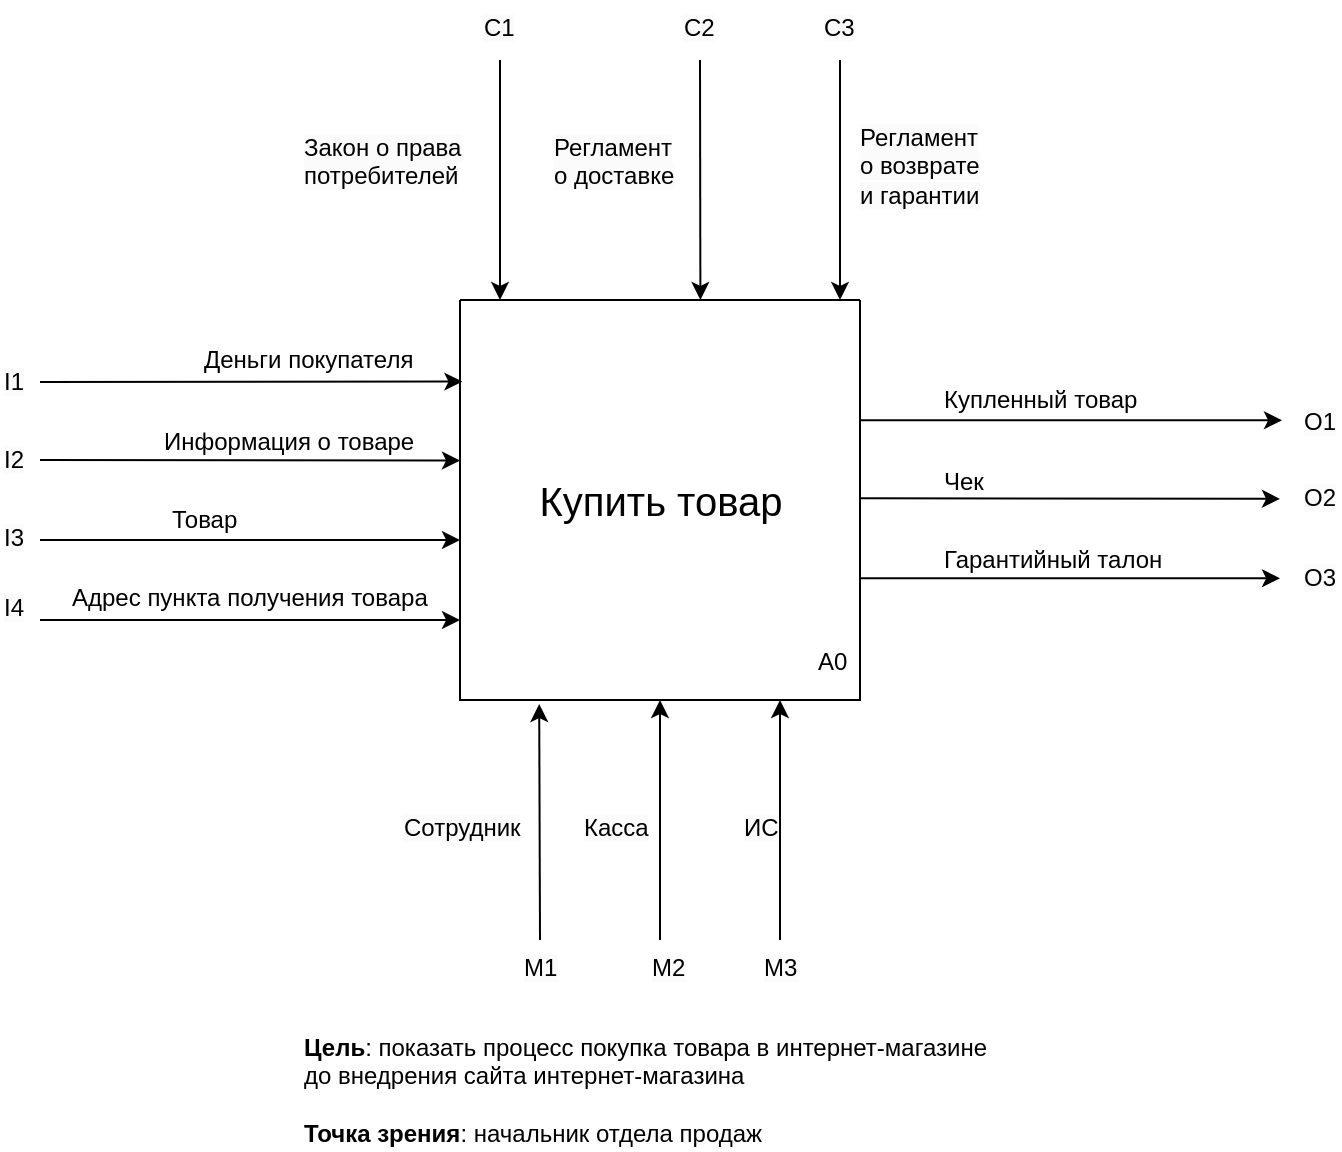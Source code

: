 <mxfile version="23.1.6" type="github">
  <diagram name="Страница — 1" id="-jlcCdeiFVEZERVsJlap">
    <mxGraphModel dx="1010" dy="562" grid="0" gridSize="10" guides="1" tooltips="1" connect="1" arrows="1" fold="1" page="1" pageScale="1" pageWidth="827" pageHeight="1169" math="0" shadow="0">
      <root>
        <mxCell id="0" />
        <mxCell id="1" parent="0" />
        <mxCell id="zAzXdcStVelF8dnWrGgn-1" value="" style="swimlane;startSize=0;" parent="1" vertex="1">
          <mxGeometry x="320" y="240" width="200" height="200" as="geometry" />
        </mxCell>
        <mxCell id="zAzXdcStVelF8dnWrGgn-2" value="&lt;font style=&quot;font-size: 20px;&quot;&gt;Купить товар&lt;/font&gt;" style="text;html=1;align=center;verticalAlign=middle;resizable=0;points=[];autosize=1;strokeColor=none;fillColor=none;" parent="zAzXdcStVelF8dnWrGgn-1" vertex="1">
          <mxGeometry x="25" y="80" width="150" height="40" as="geometry" />
        </mxCell>
        <mxCell id="zAzXdcStVelF8dnWrGgn-37" value="&lt;div style=&quot;text-align: center;&quot;&gt;А0&lt;/div&gt;" style="text;whiteSpace=wrap;html=1;" parent="zAzXdcStVelF8dnWrGgn-1" vertex="1">
          <mxGeometry x="177" y="167" width="20" height="30" as="geometry" />
        </mxCell>
        <mxCell id="zAzXdcStVelF8dnWrGgn-3" value="" style="endArrow=classic;html=1;rounded=0;" parent="1" edge="1">
          <mxGeometry width="50" height="50" relative="1" as="geometry">
            <mxPoint x="340" y="120" as="sourcePoint" />
            <mxPoint x="340" y="240" as="targetPoint" />
          </mxGeometry>
        </mxCell>
        <mxCell id="zAzXdcStVelF8dnWrGgn-4" value="" style="endArrow=classic;html=1;rounded=0;entryX=0.466;entryY=0;entryDx=0;entryDy=0;entryPerimeter=0;" parent="1" edge="1">
          <mxGeometry width="50" height="50" relative="1" as="geometry">
            <mxPoint x="440" y="120" as="sourcePoint" />
            <mxPoint x="440.2" y="240" as="targetPoint" />
          </mxGeometry>
        </mxCell>
        <mxCell id="zAzXdcStVelF8dnWrGgn-5" value="" style="endArrow=classic;html=1;rounded=0;entryX=0.466;entryY=0;entryDx=0;entryDy=0;entryPerimeter=0;" parent="1" edge="1">
          <mxGeometry width="50" height="50" relative="1" as="geometry">
            <mxPoint x="510" y="120" as="sourcePoint" />
            <mxPoint x="510" y="240" as="targetPoint" />
          </mxGeometry>
        </mxCell>
        <mxCell id="zAzXdcStVelF8dnWrGgn-6" value="&lt;span style=&quot;caret-color: rgb(0, 0, 0); color: rgb(0, 0, 0); font-family: Helvetica; font-style: normal; font-variant-caps: normal; font-weight: 400; letter-spacing: normal; text-align: center; text-indent: 0px; text-transform: none; word-spacing: 0px; -webkit-text-stroke-width: 0px; background-color: rgb(251, 251, 251); text-decoration: none; float: none; display: inline !important;&quot;&gt;&lt;font style=&quot;font-size: 12px;&quot;&gt;Закон о права потребителей&lt;/font&gt;&lt;/span&gt;" style="text;whiteSpace=wrap;html=1;" parent="1" vertex="1">
          <mxGeometry x="240" y="150" width="90" height="40" as="geometry" />
        </mxCell>
        <mxCell id="zAzXdcStVelF8dnWrGgn-7" value="&lt;span style=&quot;caret-color: rgb(0, 0, 0); color: rgb(0, 0, 0); font-family: Helvetica; font-style: normal; font-variant-caps: normal; font-weight: 400; letter-spacing: normal; text-align: center; text-indent: 0px; text-transform: none; word-spacing: 0px; -webkit-text-stroke-width: 0px; background-color: rgb(251, 251, 251); text-decoration: none; float: none; display: inline !important;&quot;&gt;&lt;font style=&quot;font-size: 12px;&quot;&gt;Регламент &lt;br&gt;о возврате и гарантии&lt;/font&gt;&lt;/span&gt;" style="text;whiteSpace=wrap;html=1;" parent="1" vertex="1">
          <mxGeometry x="518" y="145" width="70" height="50" as="geometry" />
        </mxCell>
        <mxCell id="zAzXdcStVelF8dnWrGgn-8" value="&lt;span style=&quot;caret-color: rgb(0, 0, 0); color: rgb(0, 0, 0); font-family: Helvetica; font-style: normal; font-variant-caps: normal; font-weight: 400; letter-spacing: normal; text-align: center; text-indent: 0px; text-transform: none; word-spacing: 0px; -webkit-text-stroke-width: 0px; background-color: rgb(251, 251, 251); text-decoration: none; float: none; display: inline !important;&quot;&gt;&lt;font style=&quot;font-size: 12px;&quot;&gt;Регламент &lt;br&gt;о доставке&lt;/font&gt;&lt;/span&gt;" style="text;whiteSpace=wrap;html=1;" parent="1" vertex="1">
          <mxGeometry x="365" y="150" width="70" height="40" as="geometry" />
        </mxCell>
        <mxCell id="zAzXdcStVelF8dnWrGgn-9" value="&lt;span style=&quot;caret-color: rgb(0, 0, 0); color: rgb(0, 0, 0); font-family: Helvetica; font-style: normal; font-variant-caps: normal; font-weight: 400; letter-spacing: normal; text-align: center; text-indent: 0px; text-transform: none; word-spacing: 0px; -webkit-text-stroke-width: 0px; background-color: rgb(251, 251, 251); text-decoration: none; float: none; display: inline !important;&quot;&gt;&lt;font style=&quot;font-size: 12px;&quot;&gt;С1&lt;/font&gt;&lt;/span&gt;" style="text;whiteSpace=wrap;html=1;" parent="1" vertex="1">
          <mxGeometry x="330" y="90" width="20" height="30" as="geometry" />
        </mxCell>
        <mxCell id="zAzXdcStVelF8dnWrGgn-10" value="&lt;span style=&quot;caret-color: rgb(0, 0, 0); color: rgb(0, 0, 0); font-family: Helvetica; font-style: normal; font-variant-caps: normal; font-weight: 400; letter-spacing: normal; text-align: center; text-indent: 0px; text-transform: none; word-spacing: 0px; -webkit-text-stroke-width: 0px; background-color: rgb(251, 251, 251); text-decoration: none; float: none; display: inline !important;&quot;&gt;&lt;font style=&quot;font-size: 12px;&quot;&gt;С2&lt;/font&gt;&lt;/span&gt;" style="text;whiteSpace=wrap;html=1;" parent="1" vertex="1">
          <mxGeometry x="430" y="90" width="20" height="30" as="geometry" />
        </mxCell>
        <mxCell id="zAzXdcStVelF8dnWrGgn-11" value="&lt;span style=&quot;caret-color: rgb(0, 0, 0); color: rgb(0, 0, 0); font-family: Helvetica; font-style: normal; font-variant-caps: normal; font-weight: 400; letter-spacing: normal; text-align: center; text-indent: 0px; text-transform: none; word-spacing: 0px; -webkit-text-stroke-width: 0px; background-color: rgb(251, 251, 251); text-decoration: none; float: none; display: inline !important;&quot;&gt;&lt;font style=&quot;font-size: 12px;&quot;&gt;С3&lt;/font&gt;&lt;/span&gt;" style="text;whiteSpace=wrap;html=1;" parent="1" vertex="1">
          <mxGeometry x="500" y="90" width="20" height="30" as="geometry" />
        </mxCell>
        <mxCell id="zAzXdcStVelF8dnWrGgn-12" value="" style="endArrow=classic;html=1;rounded=0;entryX=0.006;entryY=0.204;entryDx=0;entryDy=0;entryPerimeter=0;" parent="1" target="zAzXdcStVelF8dnWrGgn-1" edge="1">
          <mxGeometry width="50" height="50" relative="1" as="geometry">
            <mxPoint x="110" y="281" as="sourcePoint" />
            <mxPoint x="230" y="230" as="targetPoint" />
          </mxGeometry>
        </mxCell>
        <mxCell id="zAzXdcStVelF8dnWrGgn-13" value="" style="endArrow=classic;html=1;rounded=0;" parent="1" edge="1">
          <mxGeometry width="50" height="50" relative="1" as="geometry">
            <mxPoint x="110" y="320" as="sourcePoint" />
            <mxPoint x="320.0" y="320.273" as="targetPoint" />
          </mxGeometry>
        </mxCell>
        <mxCell id="zAzXdcStVelF8dnWrGgn-14" value="" style="endArrow=classic;html=1;rounded=0;" parent="1" edge="1">
          <mxGeometry width="50" height="50" relative="1" as="geometry">
            <mxPoint x="110" y="360" as="sourcePoint" />
            <mxPoint x="320" y="360" as="targetPoint" />
          </mxGeometry>
        </mxCell>
        <mxCell id="zAzXdcStVelF8dnWrGgn-15" value="" style="endArrow=classic;html=1;rounded=0;" parent="1" edge="1">
          <mxGeometry width="50" height="50" relative="1" as="geometry">
            <mxPoint x="110" y="400" as="sourcePoint" />
            <mxPoint x="320" y="400" as="targetPoint" />
          </mxGeometry>
        </mxCell>
        <mxCell id="zAzXdcStVelF8dnWrGgn-16" value="&lt;div style=&quot;text-align: center;&quot;&gt;Деньги покупателя&lt;/div&gt;" style="text;whiteSpace=wrap;html=1;" parent="1" vertex="1">
          <mxGeometry x="190" y="256" width="120" height="20" as="geometry" />
        </mxCell>
        <mxCell id="zAzXdcStVelF8dnWrGgn-18" value="&lt;div style=&quot;text-align: center;&quot;&gt;Информация о товаре&lt;/div&gt;" style="text;whiteSpace=wrap;html=1;" parent="1" vertex="1">
          <mxGeometry x="170" y="297" width="140" height="20" as="geometry" />
        </mxCell>
        <mxCell id="zAzXdcStVelF8dnWrGgn-21" value="&lt;div style=&quot;text-align: center;&quot;&gt;Товар&lt;/div&gt;" style="text;whiteSpace=wrap;html=1;" parent="1" vertex="1">
          <mxGeometry x="174" y="336" width="50" height="20" as="geometry" />
        </mxCell>
        <mxCell id="zAzXdcStVelF8dnWrGgn-22" value="&lt;div style=&quot;text-align: center;&quot;&gt;Адрес пункта получения товара&lt;/div&gt;" style="text;whiteSpace=wrap;html=1;" parent="1" vertex="1">
          <mxGeometry x="124" y="375" width="190" height="20" as="geometry" />
        </mxCell>
        <mxCell id="zAzXdcStVelF8dnWrGgn-23" value="&lt;span style=&quot;caret-color: rgb(0, 0, 0); color: rgb(0, 0, 0); font-family: Helvetica; font-style: normal; font-variant-caps: normal; font-weight: 400; letter-spacing: normal; text-align: center; text-indent: 0px; text-transform: none; word-spacing: 0px; -webkit-text-stroke-width: 0px; background-color: rgb(251, 251, 251); text-decoration: none; float: none; display: inline !important;&quot;&gt;&lt;font style=&quot;font-size: 12px;&quot;&gt;I1&lt;/font&gt;&lt;/span&gt;" style="text;whiteSpace=wrap;html=1;" parent="1" vertex="1">
          <mxGeometry x="90" y="267" width="20" height="30" as="geometry" />
        </mxCell>
        <mxCell id="zAzXdcStVelF8dnWrGgn-24" value="&lt;span style=&quot;caret-color: rgb(0, 0, 0); color: rgb(0, 0, 0); font-family: Helvetica; font-style: normal; font-variant-caps: normal; font-weight: 400; letter-spacing: normal; text-align: center; text-indent: 0px; text-transform: none; word-spacing: 0px; -webkit-text-stroke-width: 0px; background-color: rgb(251, 251, 251); text-decoration: none; float: none; display: inline !important;&quot;&gt;&lt;font style=&quot;font-size: 12px;&quot;&gt;I2&lt;/font&gt;&lt;/span&gt;" style="text;whiteSpace=wrap;html=1;" parent="1" vertex="1">
          <mxGeometry x="90" y="306" width="20" height="30" as="geometry" />
        </mxCell>
        <mxCell id="zAzXdcStVelF8dnWrGgn-25" value="&lt;span style=&quot;caret-color: rgb(0, 0, 0); color: rgb(0, 0, 0); font-family: Helvetica; font-style: normal; font-variant-caps: normal; font-weight: 400; letter-spacing: normal; text-align: center; text-indent: 0px; text-transform: none; word-spacing: 0px; -webkit-text-stroke-width: 0px; background-color: rgb(251, 251, 251); text-decoration: none; float: none; display: inline !important;&quot;&gt;&lt;font style=&quot;font-size: 12px;&quot;&gt;I3&lt;/font&gt;&lt;/span&gt;" style="text;whiteSpace=wrap;html=1;" parent="1" vertex="1">
          <mxGeometry x="90" y="345" width="20" height="30" as="geometry" />
        </mxCell>
        <mxCell id="zAzXdcStVelF8dnWrGgn-26" value="&lt;span style=&quot;caret-color: rgb(0, 0, 0); color: rgb(0, 0, 0); font-family: Helvetica; font-style: normal; font-variant-caps: normal; font-weight: 400; letter-spacing: normal; text-align: center; text-indent: 0px; text-transform: none; word-spacing: 0px; -webkit-text-stroke-width: 0px; background-color: rgb(251, 251, 251); text-decoration: none; float: none; display: inline !important;&quot;&gt;&lt;font style=&quot;font-size: 12px;&quot;&gt;I4&lt;/font&gt;&lt;/span&gt;" style="text;whiteSpace=wrap;html=1;" parent="1" vertex="1">
          <mxGeometry x="90" y="380" width="20" height="30" as="geometry" />
        </mxCell>
        <mxCell id="zAzXdcStVelF8dnWrGgn-27" value="" style="endArrow=classic;html=1;rounded=0;entryX=0.006;entryY=0.204;entryDx=0;entryDy=0;entryPerimeter=0;" parent="1" edge="1">
          <mxGeometry width="50" height="50" relative="1" as="geometry">
            <mxPoint x="520" y="300.17" as="sourcePoint" />
            <mxPoint x="731" y="300.17" as="targetPoint" />
          </mxGeometry>
        </mxCell>
        <mxCell id="zAzXdcStVelF8dnWrGgn-28" value="" style="endArrow=classic;html=1;rounded=0;" parent="1" edge="1">
          <mxGeometry width="50" height="50" relative="1" as="geometry">
            <mxPoint x="520" y="339.17" as="sourcePoint" />
            <mxPoint x="730.0" y="339.443" as="targetPoint" />
          </mxGeometry>
        </mxCell>
        <mxCell id="zAzXdcStVelF8dnWrGgn-29" value="" style="endArrow=classic;html=1;rounded=0;" parent="1" edge="1">
          <mxGeometry width="50" height="50" relative="1" as="geometry">
            <mxPoint x="520" y="379.17" as="sourcePoint" />
            <mxPoint x="730" y="379.17" as="targetPoint" />
          </mxGeometry>
        </mxCell>
        <mxCell id="zAzXdcStVelF8dnWrGgn-31" value="&lt;div style=&quot;text-align: center;&quot;&gt;Купленный товар&lt;/div&gt;" style="text;whiteSpace=wrap;html=1;" parent="1" vertex="1">
          <mxGeometry x="560" y="276.09" width="120" height="20" as="geometry" />
        </mxCell>
        <mxCell id="zAzXdcStVelF8dnWrGgn-32" value="&lt;div style=&quot;text-align: center;&quot;&gt;Чек&lt;/div&gt;" style="text;whiteSpace=wrap;html=1;" parent="1" vertex="1">
          <mxGeometry x="560" y="317.09" width="120" height="20" as="geometry" />
        </mxCell>
        <mxCell id="zAzXdcStVelF8dnWrGgn-33" value="&lt;div style=&quot;text-align: center;&quot;&gt;Гарантийный талон&lt;/div&gt;" style="text;whiteSpace=wrap;html=1;" parent="1" vertex="1">
          <mxGeometry x="560" y="356.09" width="120" height="20" as="geometry" />
        </mxCell>
        <mxCell id="zAzXdcStVelF8dnWrGgn-34" value="&lt;span style=&quot;caret-color: rgb(0, 0, 0); color: rgb(0, 0, 0); font-family: Helvetica; font-style: normal; font-variant-caps: normal; font-weight: 400; letter-spacing: normal; text-align: center; text-indent: 0px; text-transform: none; word-spacing: 0px; -webkit-text-stroke-width: 0px; background-color: rgb(251, 251, 251); text-decoration: none; float: none; display: inline !important;&quot;&gt;&lt;font style=&quot;font-size: 12px;&quot;&gt;О1&lt;/font&gt;&lt;/span&gt;" style="text;whiteSpace=wrap;html=1;" parent="1" vertex="1">
          <mxGeometry x="740" y="287" width="20" height="30" as="geometry" />
        </mxCell>
        <mxCell id="zAzXdcStVelF8dnWrGgn-35" value="&lt;span style=&quot;caret-color: rgb(0, 0, 0); color: rgb(0, 0, 0); font-family: Helvetica; font-style: normal; font-variant-caps: normal; font-weight: 400; letter-spacing: normal; text-align: center; text-indent: 0px; text-transform: none; word-spacing: 0px; -webkit-text-stroke-width: 0px; background-color: rgb(251, 251, 251); text-decoration: none; float: none; display: inline !important;&quot;&gt;&lt;font style=&quot;font-size: 12px;&quot;&gt;O2&lt;/font&gt;&lt;/span&gt;" style="text;whiteSpace=wrap;html=1;" parent="1" vertex="1">
          <mxGeometry x="740" y="325" width="20" height="30" as="geometry" />
        </mxCell>
        <mxCell id="zAzXdcStVelF8dnWrGgn-36" value="&lt;span style=&quot;caret-color: rgb(0, 0, 0); color: rgb(0, 0, 0); font-family: Helvetica; font-style: normal; font-variant-caps: normal; font-weight: 400; letter-spacing: normal; text-align: center; text-indent: 0px; text-transform: none; word-spacing: 0px; -webkit-text-stroke-width: 0px; background-color: rgb(251, 251, 251); text-decoration: none; float: none; display: inline !important;&quot;&gt;&lt;font style=&quot;font-size: 12px;&quot;&gt;O3&lt;/font&gt;&lt;/span&gt;" style="text;whiteSpace=wrap;html=1;" parent="1" vertex="1">
          <mxGeometry x="740" y="365" width="20" height="30" as="geometry" />
        </mxCell>
        <mxCell id="zAzXdcStVelF8dnWrGgn-38" value="" style="endArrow=classic;html=1;rounded=0;entryX=0.198;entryY=1.01;entryDx=0;entryDy=0;entryPerimeter=0;" parent="1" target="zAzXdcStVelF8dnWrGgn-1" edge="1">
          <mxGeometry width="50" height="50" relative="1" as="geometry">
            <mxPoint x="360" y="560" as="sourcePoint" />
            <mxPoint x="309.58" y="560" as="targetPoint" />
          </mxGeometry>
        </mxCell>
        <mxCell id="zAzXdcStVelF8dnWrGgn-39" value="" style="endArrow=classic;html=1;rounded=0;entryX=0.5;entryY=1;entryDx=0;entryDy=0;" parent="1" target="zAzXdcStVelF8dnWrGgn-1" edge="1">
          <mxGeometry width="50" height="50" relative="1" as="geometry">
            <mxPoint x="420" y="560" as="sourcePoint" />
            <mxPoint x="409.78" y="560" as="targetPoint" />
          </mxGeometry>
        </mxCell>
        <mxCell id="zAzXdcStVelF8dnWrGgn-40" value="" style="endArrow=classic;html=1;rounded=0;entryX=0.84;entryY=1.023;entryDx=0;entryDy=0;entryPerimeter=0;" parent="1" edge="1">
          <mxGeometry width="50" height="50" relative="1" as="geometry">
            <mxPoint x="480" y="560" as="sourcePoint" />
            <mxPoint x="480.0" y="440.0" as="targetPoint" />
          </mxGeometry>
        </mxCell>
        <mxCell id="zAzXdcStVelF8dnWrGgn-41" value="&lt;span style=&quot;caret-color: rgb(0, 0, 0); color: rgb(0, 0, 0); font-family: Helvetica; font-style: normal; font-variant-caps: normal; font-weight: 400; letter-spacing: normal; text-align: center; text-indent: 0px; text-transform: none; word-spacing: 0px; -webkit-text-stroke-width: 0px; background-color: rgb(251, 251, 251); text-decoration: none; float: none; display: inline !important;&quot;&gt;&lt;font style=&quot;font-size: 12px;&quot;&gt;Сотрудник&lt;/font&gt;&lt;/span&gt;" style="text;whiteSpace=wrap;html=1;" parent="1" vertex="1">
          <mxGeometry x="290" y="490" width="70" height="40" as="geometry" />
        </mxCell>
        <mxCell id="zAzXdcStVelF8dnWrGgn-42" value="&lt;span style=&quot;caret-color: rgb(0, 0, 0); color: rgb(0, 0, 0); font-family: Helvetica; font-style: normal; font-variant-caps: normal; font-weight: 400; letter-spacing: normal; text-align: center; text-indent: 0px; text-transform: none; word-spacing: 0px; -webkit-text-stroke-width: 0px; background-color: rgb(251, 251, 251); text-decoration: none; float: none; display: inline !important;&quot;&gt;&lt;font style=&quot;font-size: 12px;&quot;&gt;Касса&lt;/font&gt;&lt;/span&gt;" style="text;whiteSpace=wrap;html=1;" parent="1" vertex="1">
          <mxGeometry x="380" y="490" width="40" height="40" as="geometry" />
        </mxCell>
        <mxCell id="zAzXdcStVelF8dnWrGgn-43" value="&lt;span style=&quot;caret-color: rgb(0, 0, 0); color: rgb(0, 0, 0); font-family: Helvetica; font-style: normal; font-variant-caps: normal; font-weight: 400; letter-spacing: normal; text-align: center; text-indent: 0px; text-transform: none; word-spacing: 0px; -webkit-text-stroke-width: 0px; background-color: rgb(251, 251, 251); text-decoration: none; float: none; display: inline !important;&quot;&gt;&lt;font style=&quot;font-size: 12px;&quot;&gt;ИС&lt;/font&gt;&lt;/span&gt;" style="text;whiteSpace=wrap;html=1;" parent="1" vertex="1">
          <mxGeometry x="460" y="490" width="20" height="40" as="geometry" />
        </mxCell>
        <mxCell id="zAzXdcStVelF8dnWrGgn-44" value="&lt;span style=&quot;caret-color: rgb(0, 0, 0); color: rgb(0, 0, 0); font-family: Helvetica; font-style: normal; font-variant-caps: normal; font-weight: 400; letter-spacing: normal; text-align: center; text-indent: 0px; text-transform: none; word-spacing: 0px; -webkit-text-stroke-width: 0px; background-color: rgb(251, 251, 251); text-decoration: none; float: none; display: inline !important;&quot;&gt;&lt;font style=&quot;font-size: 12px;&quot;&gt;M1&lt;/font&gt;&lt;/span&gt;" style="text;whiteSpace=wrap;html=1;" parent="1" vertex="1">
          <mxGeometry x="350" y="560" width="20" height="30" as="geometry" />
        </mxCell>
        <mxCell id="zAzXdcStVelF8dnWrGgn-45" value="&lt;span style=&quot;caret-color: rgb(0, 0, 0); color: rgb(0, 0, 0); font-family: Helvetica; font-style: normal; font-variant-caps: normal; font-weight: 400; letter-spacing: normal; text-align: center; text-indent: 0px; text-transform: none; word-spacing: 0px; -webkit-text-stroke-width: 0px; background-color: rgb(251, 251, 251); text-decoration: none; float: none; display: inline !important;&quot;&gt;&lt;font style=&quot;font-size: 12px;&quot;&gt;M2&lt;/font&gt;&lt;/span&gt;" style="text;whiteSpace=wrap;html=1;" parent="1" vertex="1">
          <mxGeometry x="414" y="560" width="20" height="30" as="geometry" />
        </mxCell>
        <mxCell id="zAzXdcStVelF8dnWrGgn-46" value="&lt;span style=&quot;caret-color: rgb(0, 0, 0); color: rgb(0, 0, 0); font-family: Helvetica; font-style: normal; font-variant-caps: normal; font-weight: 400; letter-spacing: normal; text-align: center; text-indent: 0px; text-transform: none; word-spacing: 0px; -webkit-text-stroke-width: 0px; background-color: rgb(251, 251, 251); text-decoration: none; float: none; display: inline !important;&quot;&gt;&lt;font style=&quot;font-size: 12px;&quot;&gt;M3&lt;/font&gt;&lt;/span&gt;" style="text;whiteSpace=wrap;html=1;" parent="1" vertex="1">
          <mxGeometry x="470" y="560" width="20" height="30" as="geometry" />
        </mxCell>
        <mxCell id="zAzXdcStVelF8dnWrGgn-47" value="&lt;div style=&quot;&quot;&gt;&lt;b&gt;Цель&lt;/b&gt;: показать процесс покупка товара в интернет-магазине до внедрения сайта интернет-магазина&lt;/div&gt;&lt;div style=&quot;&quot;&gt;&lt;br&gt;&lt;/div&gt;&lt;div style=&quot;&quot;&gt;&lt;b&gt;Точка зрения&lt;/b&gt;: начальник отдела продаж&lt;/div&gt;" style="text;whiteSpace=wrap;html=1;align=left;" parent="1" vertex="1">
          <mxGeometry x="240" y="600" width="360" height="40" as="geometry" />
        </mxCell>
      </root>
    </mxGraphModel>
  </diagram>
</mxfile>

